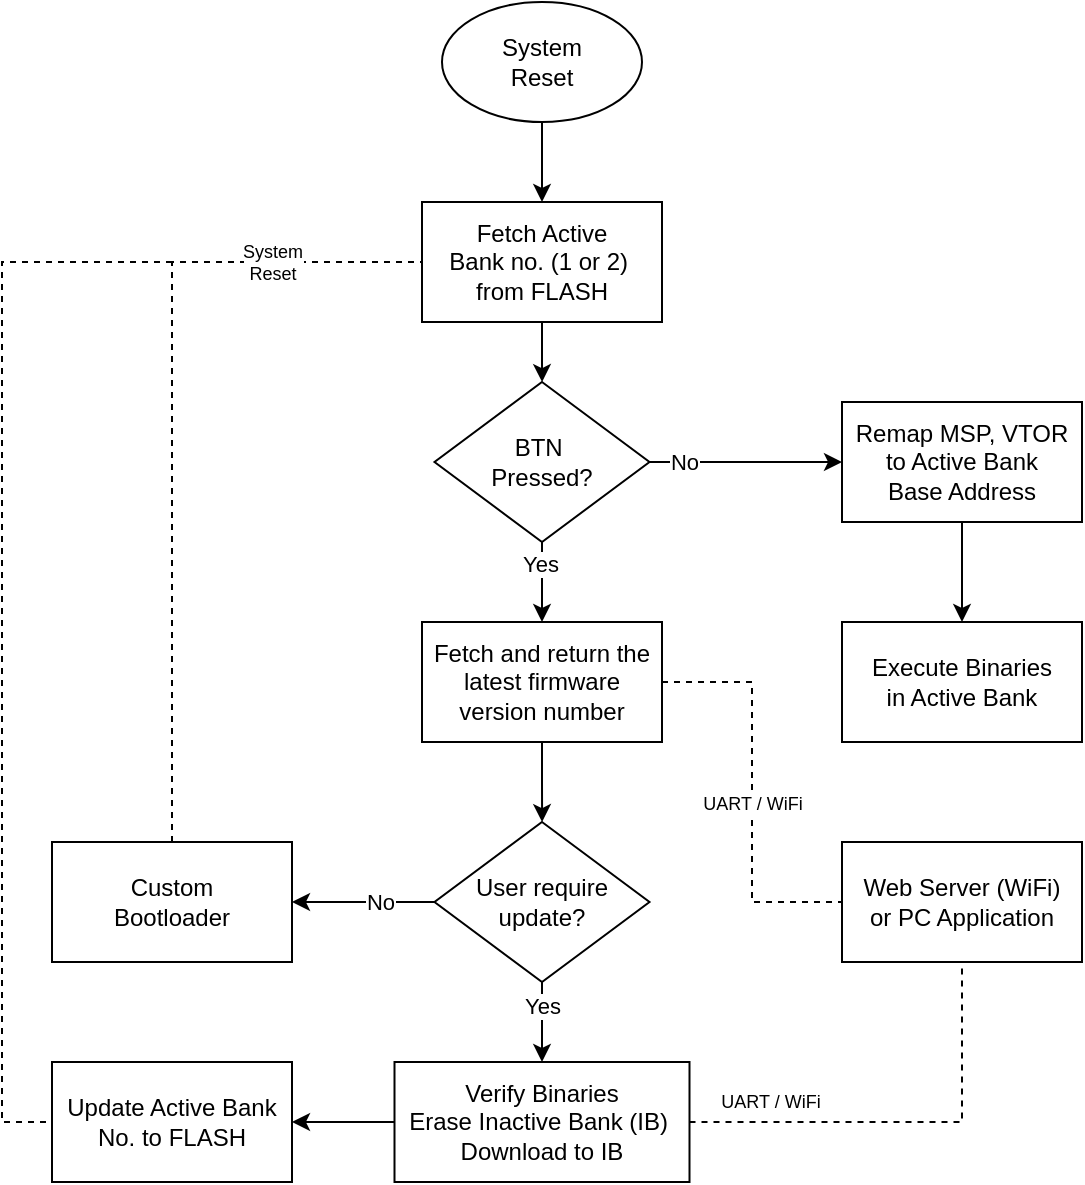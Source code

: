 <mxfile version="28.2.5">
  <diagram name="Page-1" id="VIrr3FcicjefTnKExSes">
    <mxGraphModel dx="1128" dy="619" grid="1" gridSize="10" guides="1" tooltips="1" connect="1" arrows="1" fold="1" page="1" pageScale="1" pageWidth="850" pageHeight="1100" math="0" shadow="0">
      <root>
        <mxCell id="0" />
        <mxCell id="1" parent="0" />
        <mxCell id="dQyznQ5Er5m_Zx-7jXSS-3" value="" style="edgeStyle=orthogonalEdgeStyle;rounded=0;orthogonalLoop=1;jettySize=auto;html=1;" edge="1" parent="1" source="w3Bdly0N5Gflq8OKaBdq-2" target="dQyznQ5Er5m_Zx-7jXSS-1">
          <mxGeometry relative="1" as="geometry" />
        </mxCell>
        <mxCell id="w3Bdly0N5Gflq8OKaBdq-2" value="&lt;div&gt;System&lt;/div&gt;Reset" style="ellipse;whiteSpace=wrap;html=1;" parent="1" vertex="1">
          <mxGeometry x="365" y="120" width="100" height="60" as="geometry" />
        </mxCell>
        <mxCell id="w3Bdly0N5Gflq8OKaBdq-24" value="" style="edgeStyle=orthogonalEdgeStyle;rounded=0;orthogonalLoop=1;jettySize=auto;html=1;" parent="1" source="w3Bdly0N5Gflq8OKaBdq-3" target="w3Bdly0N5Gflq8OKaBdq-8" edge="1">
          <mxGeometry relative="1" as="geometry" />
        </mxCell>
        <mxCell id="w3Bdly0N5Gflq8OKaBdq-34" value="No" style="edgeLabel;html=1;align=center;verticalAlign=middle;resizable=0;points=[];" parent="w3Bdly0N5Gflq8OKaBdq-24" vertex="1" connectable="0">
          <mxGeometry x="-0.225" relative="1" as="geometry">
            <mxPoint x="-21" as="offset" />
          </mxGeometry>
        </mxCell>
        <mxCell id="w3Bdly0N5Gflq8OKaBdq-3" value="BTN&amp;nbsp;&lt;div&gt;Pressed?&lt;/div&gt;" style="rhombus;whiteSpace=wrap;html=1;" parent="1" vertex="1">
          <mxGeometry x="361.25" y="310" width="107.5" height="80" as="geometry" />
        </mxCell>
        <mxCell id="w3Bdly0N5Gflq8OKaBdq-20" value="" style="edgeStyle=orthogonalEdgeStyle;rounded=0;orthogonalLoop=1;jettySize=auto;html=1;" parent="1" source="w3Bdly0N5Gflq8OKaBdq-4" target="w3Bdly0N5Gflq8OKaBdq-5" edge="1">
          <mxGeometry relative="1" as="geometry" />
        </mxCell>
        <mxCell id="w3Bdly0N5Gflq8OKaBdq-4" value="Fetch and return the latest firmware version number" style="rounded=0;whiteSpace=wrap;html=1;" parent="1" vertex="1">
          <mxGeometry x="355" y="430" width="120" height="60" as="geometry" />
        </mxCell>
        <mxCell id="w3Bdly0N5Gflq8OKaBdq-13" value="" style="edgeStyle=orthogonalEdgeStyle;rounded=0;orthogonalLoop=1;jettySize=auto;html=1;" parent="1" source="w3Bdly0N5Gflq8OKaBdq-5" target="w3Bdly0N5Gflq8OKaBdq-7" edge="1">
          <mxGeometry relative="1" as="geometry" />
        </mxCell>
        <mxCell id="w3Bdly0N5Gflq8OKaBdq-36" value="Yes" style="edgeLabel;html=1;align=center;verticalAlign=middle;resizable=0;points=[];" parent="w3Bdly0N5Gflq8OKaBdq-13" vertex="1" connectable="0">
          <mxGeometry x="-0.408" relative="1" as="geometry">
            <mxPoint as="offset" />
          </mxGeometry>
        </mxCell>
        <mxCell id="w3Bdly0N5Gflq8OKaBdq-22" value="" style="edgeStyle=orthogonalEdgeStyle;rounded=0;orthogonalLoop=1;jettySize=auto;html=1;" parent="1" source="w3Bdly0N5Gflq8OKaBdq-5" target="w3Bdly0N5Gflq8OKaBdq-9" edge="1">
          <mxGeometry relative="1" as="geometry" />
        </mxCell>
        <mxCell id="w3Bdly0N5Gflq8OKaBdq-37" value="No" style="edgeLabel;html=1;align=center;verticalAlign=middle;resizable=0;points=[];" parent="w3Bdly0N5Gflq8OKaBdq-22" vertex="1" connectable="0">
          <mxGeometry x="-0.225" relative="1" as="geometry">
            <mxPoint as="offset" />
          </mxGeometry>
        </mxCell>
        <mxCell id="w3Bdly0N5Gflq8OKaBdq-5" value="User require update?" style="rhombus;whiteSpace=wrap;html=1;" parent="1" vertex="1">
          <mxGeometry x="361.25" y="530" width="107.5" height="80" as="geometry" />
        </mxCell>
        <mxCell id="dQyznQ5Er5m_Zx-7jXSS-6" value="" style="edgeStyle=orthogonalEdgeStyle;rounded=0;orthogonalLoop=1;jettySize=auto;html=1;" edge="1" parent="1" source="w3Bdly0N5Gflq8OKaBdq-7" target="dQyznQ5Er5m_Zx-7jXSS-4">
          <mxGeometry relative="1" as="geometry" />
        </mxCell>
        <mxCell id="w3Bdly0N5Gflq8OKaBdq-7" value="Verify Binaries&lt;div&gt;Erase Inactive Bank (IB)&amp;nbsp;&lt;div&gt;Download to IB&lt;/div&gt;&lt;/div&gt;" style="rounded=0;whiteSpace=wrap;html=1;" parent="1" vertex="1">
          <mxGeometry x="341.25" y="650" width="147.5" height="60" as="geometry" />
        </mxCell>
        <mxCell id="dQyznQ5Er5m_Zx-7jXSS-9" value="" style="edgeStyle=orthogonalEdgeStyle;rounded=0;orthogonalLoop=1;jettySize=auto;html=1;" edge="1" parent="1" source="w3Bdly0N5Gflq8OKaBdq-8" target="dQyznQ5Er5m_Zx-7jXSS-8">
          <mxGeometry relative="1" as="geometry" />
        </mxCell>
        <mxCell id="w3Bdly0N5Gflq8OKaBdq-8" value="Remap MSP, VTOR&lt;div&gt;to Active Bank&lt;/div&gt;&lt;div&gt;Base Address&lt;/div&gt;" style="rounded=0;whiteSpace=wrap;html=1;" parent="1" vertex="1">
          <mxGeometry x="565" y="320" width="120" height="60" as="geometry" />
        </mxCell>
        <mxCell id="w3Bdly0N5Gflq8OKaBdq-9" value="&lt;div&gt;Custom&lt;/div&gt;&lt;div&gt;Bootloader&lt;/div&gt;" style="rounded=0;whiteSpace=wrap;html=1;" parent="1" vertex="1">
          <mxGeometry x="170" y="540" width="120" height="60" as="geometry" />
        </mxCell>
        <mxCell id="w3Bdly0N5Gflq8OKaBdq-16" style="edgeStyle=orthogonalEdgeStyle;rounded=0;orthogonalLoop=1;jettySize=auto;html=1;exitX=0.5;exitY=1;exitDx=0;exitDy=0;" parent="1" source="w3Bdly0N5Gflq8OKaBdq-4" target="w3Bdly0N5Gflq8OKaBdq-4" edge="1">
          <mxGeometry relative="1" as="geometry" />
        </mxCell>
        <mxCell id="w3Bdly0N5Gflq8OKaBdq-19" value="" style="endArrow=classic;html=1;rounded=0;entryX=0.5;entryY=0;entryDx=0;entryDy=0;exitX=0.5;exitY=1;exitDx=0;exitDy=0;" parent="1" source="w3Bdly0N5Gflq8OKaBdq-3" target="w3Bdly0N5Gflq8OKaBdq-4" edge="1">
          <mxGeometry width="50" height="50" relative="1" as="geometry">
            <mxPoint x="395" y="490" as="sourcePoint" />
            <mxPoint x="445" y="440" as="targetPoint" />
          </mxGeometry>
        </mxCell>
        <mxCell id="w3Bdly0N5Gflq8OKaBdq-35" value="Yes" style="edgeLabel;html=1;align=center;verticalAlign=middle;resizable=0;points=[];" parent="w3Bdly0N5Gflq8OKaBdq-19" vertex="1" connectable="0">
          <mxGeometry x="-0.444" y="-1" relative="1" as="geometry">
            <mxPoint as="offset" />
          </mxGeometry>
        </mxCell>
        <mxCell id="w3Bdly0N5Gflq8OKaBdq-21" value="Web Server (WiFi)&lt;div&gt;or PC Application&lt;/div&gt;" style="rounded=0;whiteSpace=wrap;html=1;" parent="1" vertex="1">
          <mxGeometry x="565" y="540" width="120" height="60" as="geometry" />
        </mxCell>
        <mxCell id="w3Bdly0N5Gflq8OKaBdq-26" value="" style="endArrow=none;dashed=1;html=1;rounded=0;exitX=0.5;exitY=0;exitDx=0;exitDy=0;entryX=0;entryY=0.5;entryDx=0;entryDy=0;" parent="1" source="w3Bdly0N5Gflq8OKaBdq-9" edge="1" target="dQyznQ5Er5m_Zx-7jXSS-1">
          <mxGeometry width="50" height="50" relative="1" as="geometry">
            <mxPoint x="355" y="480" as="sourcePoint" />
            <mxPoint x="361" y="350" as="targetPoint" />
            <Array as="points">
              <mxPoint x="230" y="250" />
            </Array>
          </mxGeometry>
        </mxCell>
        <mxCell id="w3Bdly0N5Gflq8OKaBdq-29" value="System&lt;div&gt;Reset&lt;/div&gt;" style="edgeLabel;html=1;align=center;verticalAlign=middle;resizable=0;points=[];fontSize=9;" parent="w3Bdly0N5Gflq8OKaBdq-26" vertex="1" connectable="0">
          <mxGeometry x="-0.264" y="-3" relative="1" as="geometry">
            <mxPoint x="47" y="-138" as="offset" />
          </mxGeometry>
        </mxCell>
        <mxCell id="w3Bdly0N5Gflq8OKaBdq-28" value="" style="endArrow=none;dashed=1;html=1;rounded=0;entryX=0;entryY=0.5;entryDx=0;entryDy=0;exitX=1;exitY=0.5;exitDx=0;exitDy=0;" parent="1" source="w3Bdly0N5Gflq8OKaBdq-4" target="w3Bdly0N5Gflq8OKaBdq-21" edge="1">
          <mxGeometry width="50" height="50" relative="1" as="geometry">
            <mxPoint x="355" y="480" as="sourcePoint" />
            <mxPoint x="405" y="430" as="targetPoint" />
            <Array as="points">
              <mxPoint x="520" y="460" />
              <mxPoint x="520" y="570" />
            </Array>
          </mxGeometry>
        </mxCell>
        <mxCell id="w3Bdly0N5Gflq8OKaBdq-31" value="UART / WiFi" style="edgeLabel;html=1;align=center;verticalAlign=middle;resizable=0;points=[];fontSize=9;" parent="w3Bdly0N5Gflq8OKaBdq-28" vertex="1" connectable="0">
          <mxGeometry x="-0.146" relative="1" as="geometry">
            <mxPoint y="20" as="offset" />
          </mxGeometry>
        </mxCell>
        <mxCell id="w3Bdly0N5Gflq8OKaBdq-30" value="" style="endArrow=none;dashed=1;html=1;rounded=0;" parent="1" edge="1">
          <mxGeometry width="50" height="50" relative="1" as="geometry">
            <mxPoint x="230" y="250" as="sourcePoint" />
            <mxPoint x="180" y="680" as="targetPoint" />
            <Array as="points">
              <mxPoint x="190" y="250" />
              <mxPoint x="145" y="250" />
              <mxPoint x="145" y="680" />
            </Array>
          </mxGeometry>
        </mxCell>
        <mxCell id="w3Bdly0N5Gflq8OKaBdq-33" value="" style="endArrow=none;dashed=1;html=1;rounded=0;entryX=0.5;entryY=1;entryDx=0;entryDy=0;exitX=1;exitY=0.5;exitDx=0;exitDy=0;" parent="1" source="w3Bdly0N5Gflq8OKaBdq-7" target="w3Bdly0N5Gflq8OKaBdq-21" edge="1">
          <mxGeometry width="50" height="50" relative="1" as="geometry">
            <mxPoint x="545" y="580" as="sourcePoint" />
            <mxPoint x="595" y="530" as="targetPoint" />
            <Array as="points">
              <mxPoint x="625" y="680" />
            </Array>
          </mxGeometry>
        </mxCell>
        <mxCell id="dQyznQ5Er5m_Zx-7jXSS-2" value="" style="edgeStyle=orthogonalEdgeStyle;rounded=0;orthogonalLoop=1;jettySize=auto;html=1;" edge="1" parent="1" source="dQyznQ5Er5m_Zx-7jXSS-1" target="w3Bdly0N5Gflq8OKaBdq-3">
          <mxGeometry relative="1" as="geometry" />
        </mxCell>
        <mxCell id="dQyznQ5Er5m_Zx-7jXSS-1" value="Fetch Active&lt;div&gt;Bank no. (1 or 2)&amp;nbsp;&lt;/div&gt;&lt;div&gt;from FLASH&lt;/div&gt;" style="rounded=0;whiteSpace=wrap;html=1;" vertex="1" parent="1">
          <mxGeometry x="355" y="220" width="120" height="60" as="geometry" />
        </mxCell>
        <mxCell id="dQyznQ5Er5m_Zx-7jXSS-4" value="Update Active Bank&lt;div&gt;No. to FLASH&lt;/div&gt;" style="rounded=0;whiteSpace=wrap;html=1;" vertex="1" parent="1">
          <mxGeometry x="170" y="650" width="120" height="60" as="geometry" />
        </mxCell>
        <mxCell id="dQyznQ5Er5m_Zx-7jXSS-7" value="UART / WiFi" style="edgeLabel;html=1;align=center;verticalAlign=middle;resizable=0;points=[];fontSize=9;" vertex="1" connectable="0" parent="1">
          <mxGeometry x="450" y="540" as="geometry">
            <mxPoint x="79" y="130" as="offset" />
          </mxGeometry>
        </mxCell>
        <mxCell id="dQyznQ5Er5m_Zx-7jXSS-8" value="Execute Binaries&lt;div&gt;in Active Bank&lt;/div&gt;" style="rounded=0;whiteSpace=wrap;html=1;" vertex="1" parent="1">
          <mxGeometry x="565" y="430" width="120" height="60" as="geometry" />
        </mxCell>
      </root>
    </mxGraphModel>
  </diagram>
</mxfile>
